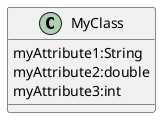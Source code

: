 @startuml
class MyClass {
	myAttribute1:String
	myAttribute2:double
	myAttribute3:int
}
@enduml